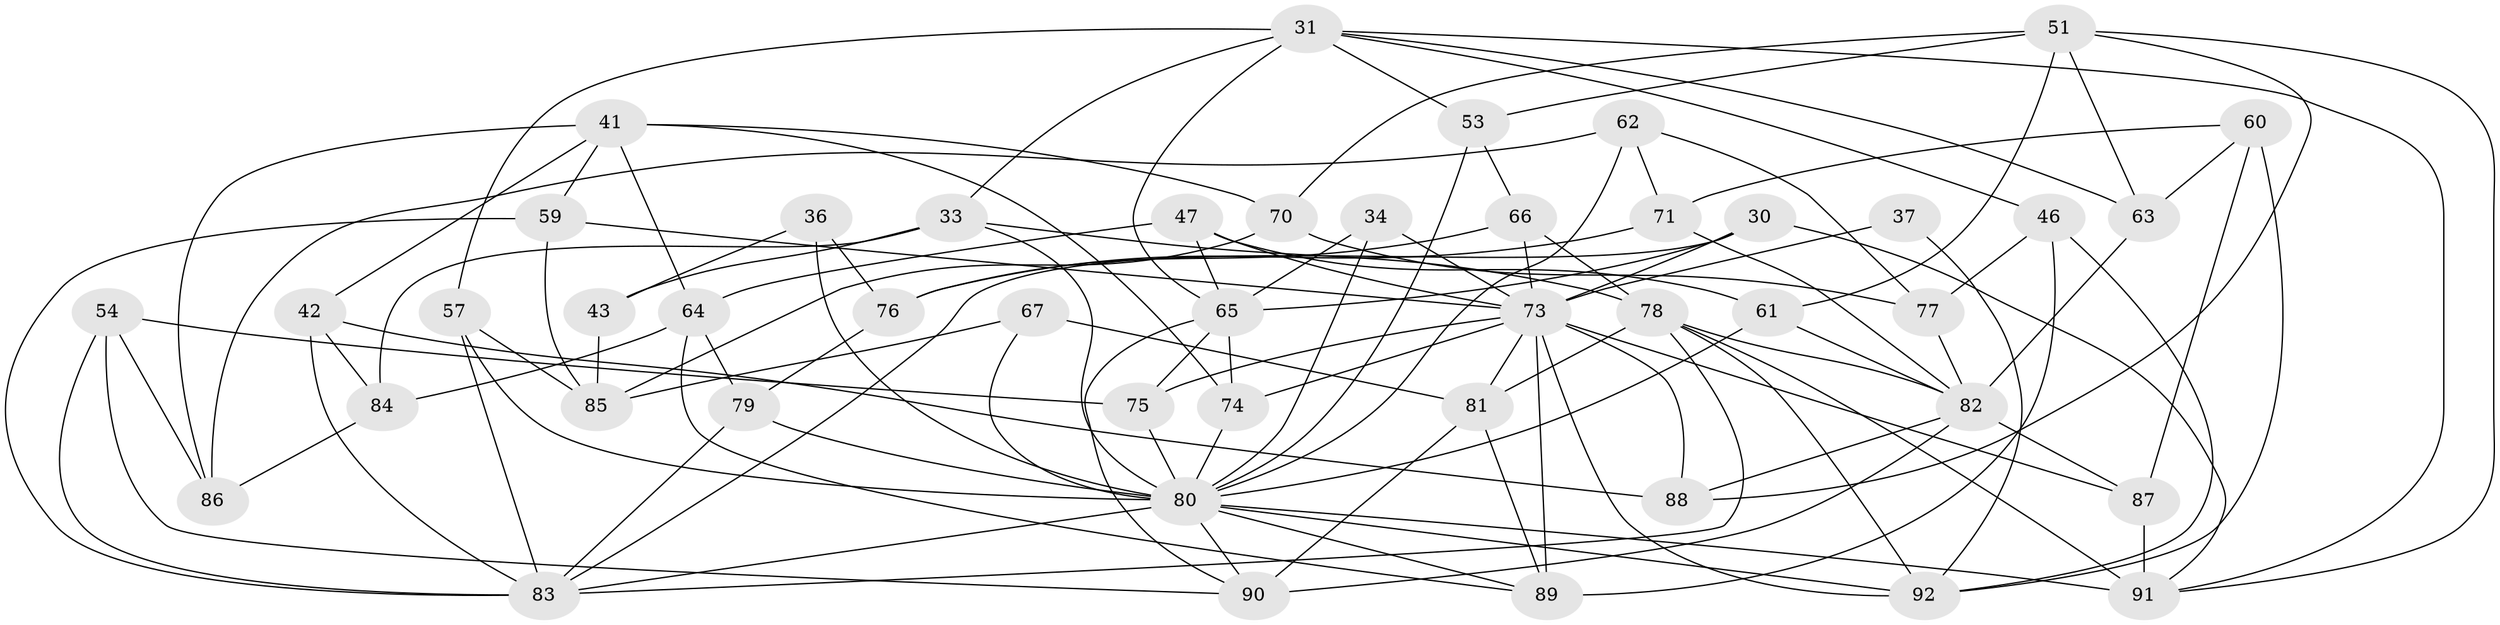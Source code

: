 // original degree distribution, {4: 1.0}
// Generated by graph-tools (version 1.1) at 2025/58/03/09/25 04:58:37]
// undirected, 46 vertices, 115 edges
graph export_dot {
graph [start="1"]
  node [color=gray90,style=filled];
  30;
  31 [super="+26"];
  33 [super="+16"];
  34;
  36;
  37;
  41 [super="+35"];
  42;
  43;
  46;
  47;
  51 [super="+29"];
  53;
  54;
  57;
  59 [super="+44"];
  60;
  61;
  62;
  63;
  64 [super="+4"];
  65 [super="+6+20"];
  66 [super="+55"];
  67;
  70;
  71;
  73 [super="+28+56"];
  74;
  75 [super="+69"];
  76;
  77;
  78 [super="+24+52"];
  79 [super="+50"];
  80 [super="+1+68+14+49"];
  81 [super="+39"];
  82 [super="+22+72"];
  83 [super="+32+23"];
  84;
  85 [super="+45"];
  86;
  87 [super="+8"];
  88;
  89 [super="+58"];
  90 [super="+13"];
  91 [super="+2+19"];
  92 [super="+21+27"];
  30 -- 83;
  30 -- 91;
  30 -- 65;
  30 -- 73;
  31 -- 65 [weight=2];
  31 -- 33;
  31 -- 91;
  31 -- 53;
  31 -- 57;
  31 -- 63;
  31 -- 46;
  33 -- 84;
  33 -- 43 [weight=2];
  33 -- 80;
  33 -- 78;
  34 -- 80 [weight=2];
  34 -- 65;
  34 -- 73;
  36 -- 43;
  36 -- 76;
  36 -- 80 [weight=2];
  37 -- 92 [weight=2];
  37 -- 73 [weight=2];
  41 -- 74;
  41 -- 42;
  41 -- 59;
  41 -- 64;
  41 -- 70;
  41 -- 86;
  42 -- 88;
  42 -- 84;
  42 -- 83;
  43 -- 85;
  46 -- 89;
  46 -- 77;
  46 -- 92;
  47 -- 61;
  47 -- 65;
  47 -- 64;
  47 -- 73;
  51 -- 88;
  51 -- 63;
  51 -- 91;
  51 -- 61;
  51 -- 53;
  51 -- 70;
  53 -- 80;
  53 -- 66;
  54 -- 90;
  54 -- 86;
  54 -- 75;
  54 -- 83;
  57 -- 83;
  57 -- 80;
  57 -- 85;
  59 -- 83 [weight=2];
  59 -- 73;
  59 -- 85 [weight=2];
  60 -- 71;
  60 -- 63;
  60 -- 92;
  60 -- 87;
  61 -- 80;
  61 -- 82;
  62 -- 86;
  62 -- 71;
  62 -- 77;
  62 -- 80;
  63 -- 82;
  64 -- 84;
  64 -- 79 [weight=2];
  64 -- 89;
  65 -- 75;
  65 -- 74;
  65 -- 90;
  66 -- 76;
  66 -- 78 [weight=2];
  66 -- 73 [weight=2];
  67 -- 85;
  67 -- 80 [weight=2];
  67 -- 81;
  70 -- 77;
  70 -- 85;
  71 -- 76;
  71 -- 82;
  73 -- 89 [weight=2];
  73 -- 75 [weight=2];
  73 -- 87;
  73 -- 74;
  73 -- 81;
  73 -- 88;
  73 -- 92 [weight=2];
  74 -- 80;
  75 -- 80 [weight=2];
  76 -- 79;
  77 -- 82;
  78 -- 92;
  78 -- 91;
  78 -- 82;
  78 -- 83 [weight=2];
  78 -- 81 [weight=2];
  79 -- 83;
  79 -- 80 [weight=2];
  80 -- 90;
  80 -- 91 [weight=2];
  80 -- 92;
  80 -- 83;
  80 -- 89;
  81 -- 90;
  81 -- 89;
  82 -- 88;
  82 -- 87 [weight=2];
  82 -- 90 [weight=2];
  84 -- 86;
  87 -- 91 [weight=2];
}

